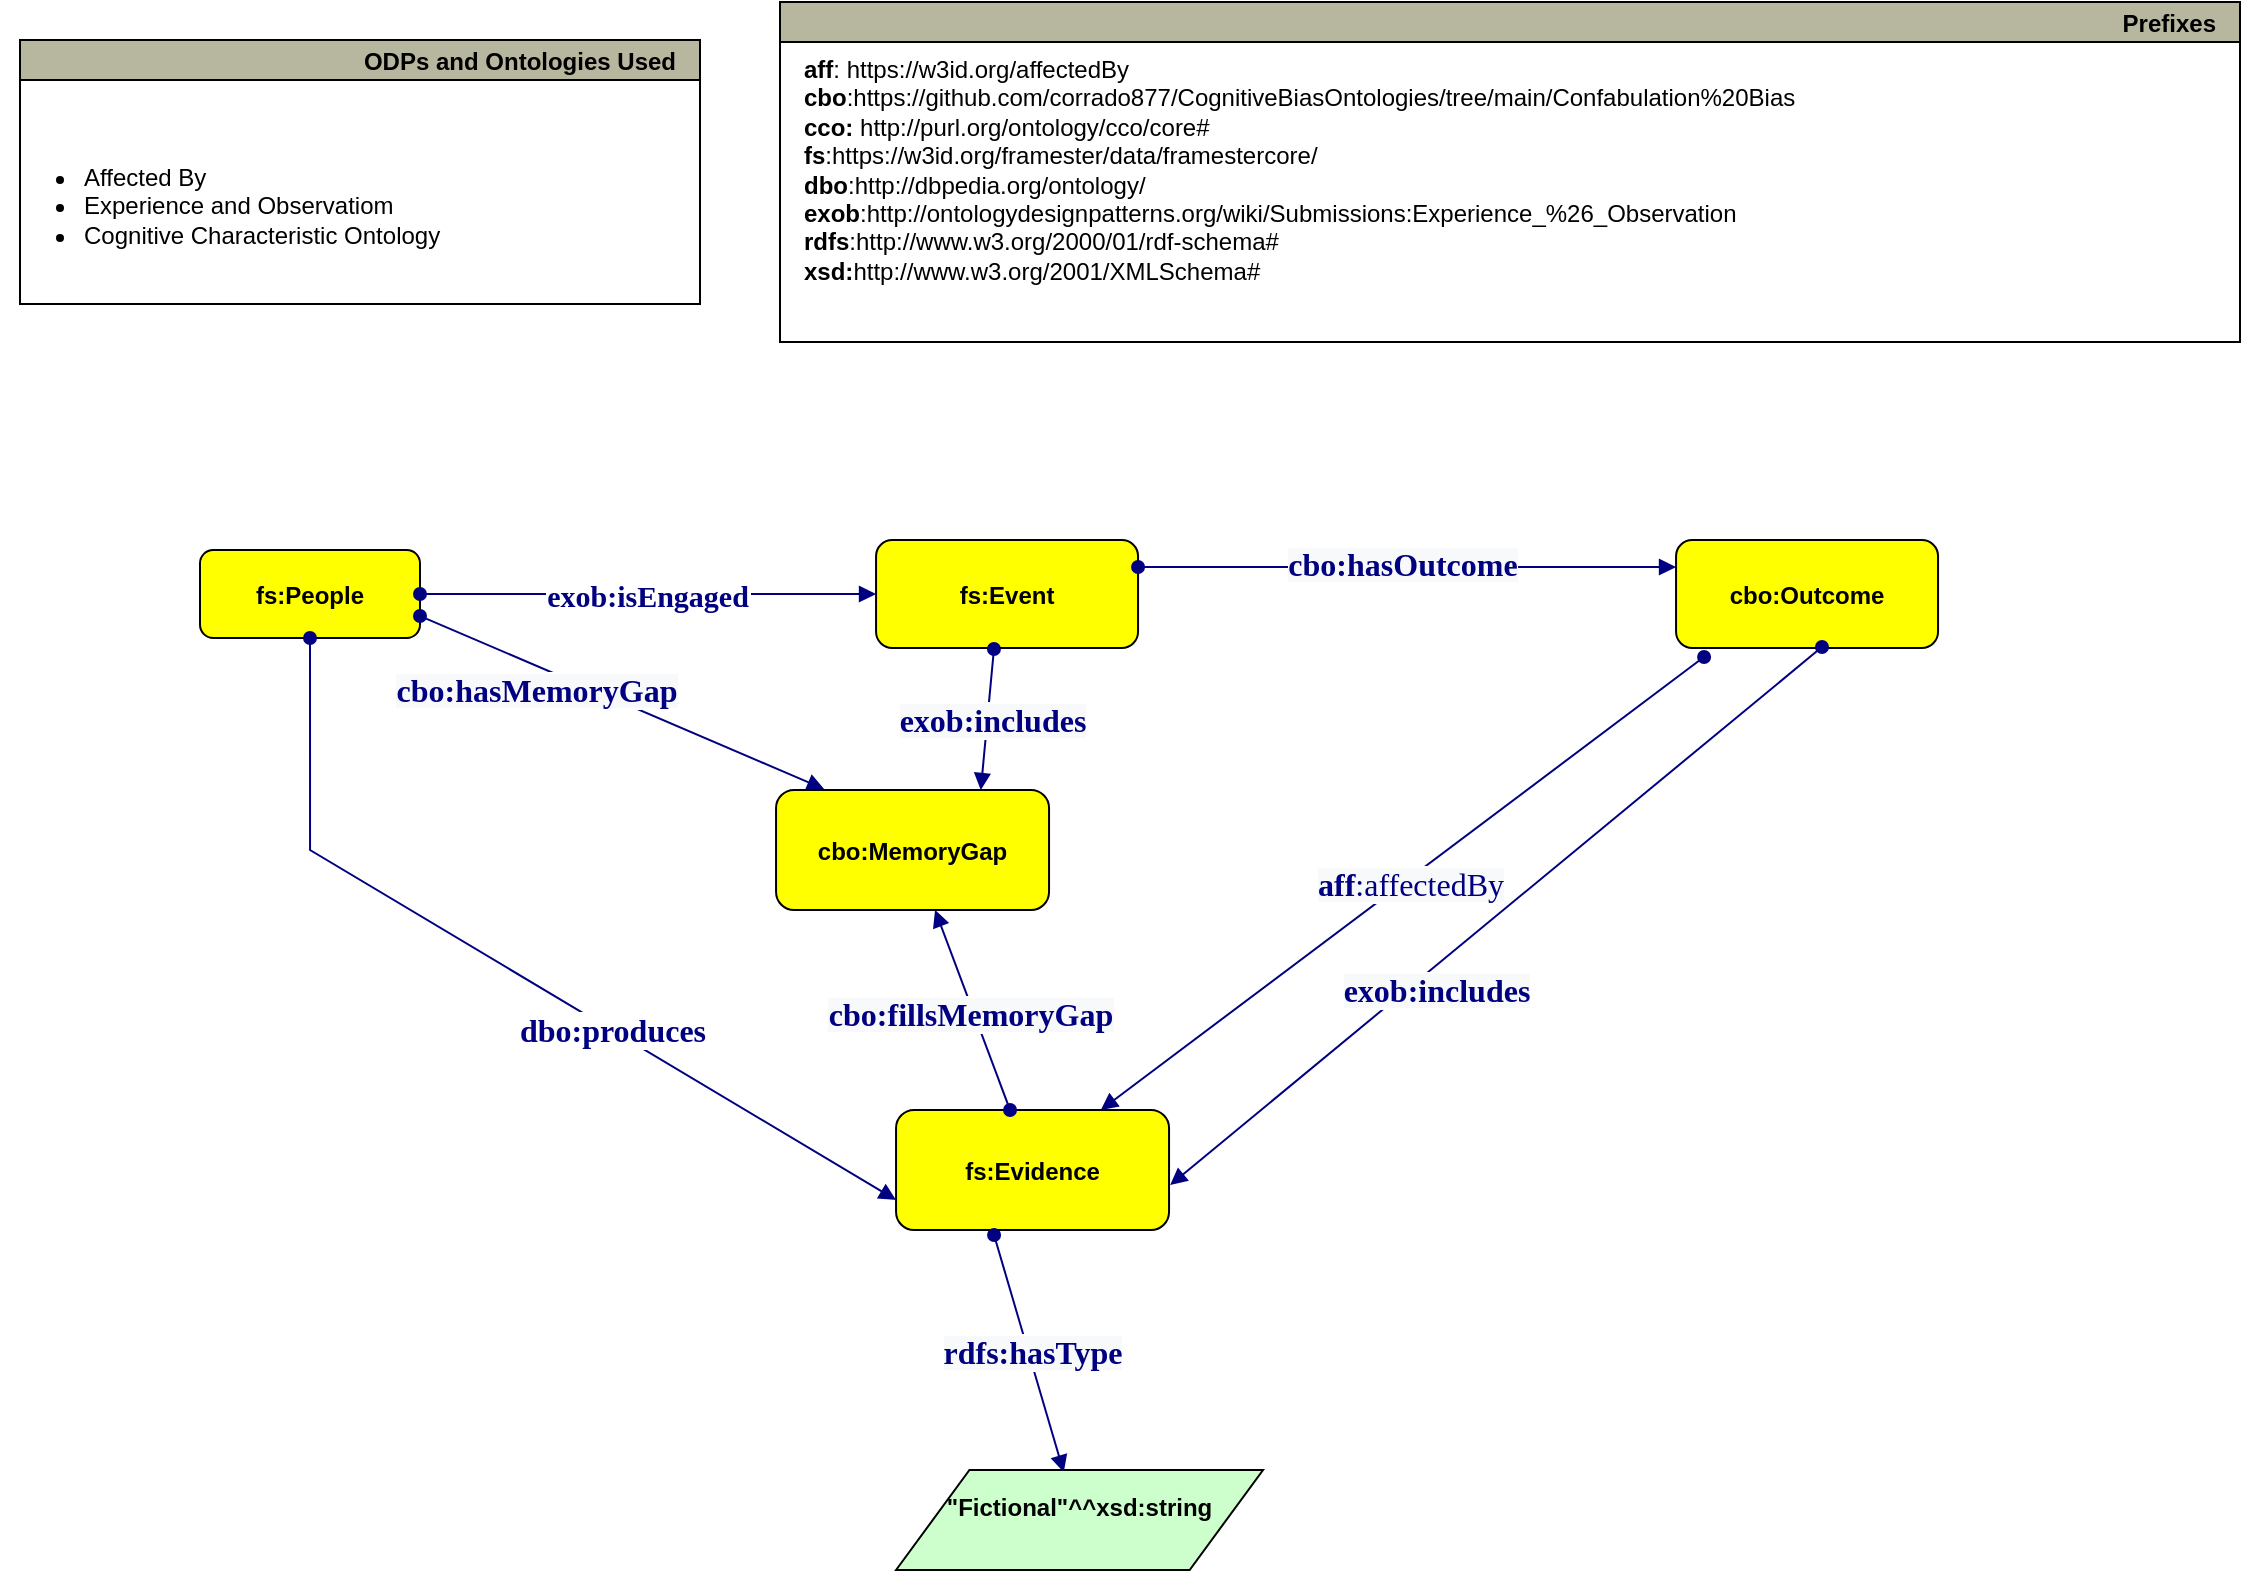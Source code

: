 <mxfile version="24.2.1" type="device">
  <diagram name="Pagina-1" id="0G4quoUfFxjJnNe_SFQl">
    <mxGraphModel dx="2074" dy="964" grid="1" gridSize="10" guides="1" tooltips="1" connect="1" arrows="1" fold="1" page="1" pageScale="1" pageWidth="4681" pageHeight="3300" math="0" shadow="0">
      <root>
        <mxCell id="0" />
        <mxCell id="1" parent="0" />
        <mxCell id="XtfrEUfdjqP_kEPiJ7kP-3" value="fs:Event" style="graphMlID=n4;shape=rect;rounded=1;arcsize=30;fillColor=#ffff00;strokeColor=#000000;strokeWidth=1.0;fontStyle=1" parent="1" vertex="1">
          <mxGeometry x="488.03" y="330" width="131" height="54" as="geometry" />
        </mxCell>
        <mxCell id="XtfrEUfdjqP_kEPiJ7kP-5" value="fs:Evidence" style="graphMlID=n4;shape=rect;rounded=1;arcsize=30;fillColor=#ffff00;strokeColor=#000000;strokeWidth=1.0;fontStyle=1" parent="1" vertex="1">
          <mxGeometry x="498.03" y="615" width="136.49" height="60" as="geometry" />
        </mxCell>
        <mxCell id="XtfrEUfdjqP_kEPiJ7kP-8" value="Prefixes" style="graphMlID=n0;shape=swimlane;startSize=20;fillColor=#b7b69e;strokeColor=#000000;strokeWidth=1.0;align=right;spacingRight=10;fontStyle=1" parent="1" vertex="1">
          <mxGeometry x="440" y="61" width="730" height="170" as="geometry">
            <mxRectangle x="-550" y="110" width="100" height="30" as="alternateBounds" />
          </mxGeometry>
        </mxCell>
        <UserObject label="&lt;b style=&quot;border-color: var(--border-color);&quot;&gt;aff&lt;/b&gt;:&amp;nbsp;https://w3id.org/affectedBy&amp;nbsp;&lt;br&gt;&lt;b&gt;cbo&lt;/b&gt;:https://github.com/corrado877/CognitiveBiasOntologies/tree/main/Confabulation%20Bias&lt;br&gt;&lt;b style=&quot;border-color: var(--border-color);&quot;&gt;cco:&amp;nbsp;&lt;/b&gt;http://purl.org/ontology/cco/core#&lt;br&gt;&lt;b&gt;fs&lt;/b&gt;:https://w3id.org/framester/data/framestercore/&lt;div&gt;&lt;b&gt;dbo&lt;/b&gt;:http://dbpedia.org/ontology/&lt;/div&gt;&lt;div&gt;&lt;b&gt;exob&lt;/b&gt;:http://ontologydesignpatterns.org/wiki/Submissions:Experience_%26_Observation&lt;br&gt;&lt;/div&gt;&lt;div&gt;&lt;b&gt;rdfs&lt;/b&gt;:http://www.w3.org/2000/01/rdf-schema#&lt;br&gt;&lt;b style=&quot;border-color: var(--border-color);&quot;&gt;xsd:&lt;/b&gt;&lt;span style=&quot;border-color: var(--border-color); background-color: initial;&quot;&gt;http://www.w3.org/2001/XMLSchema#&lt;/span&gt;&lt;/div&gt;" link="http://www.w3.org/2000/01/rdf-schema#" id="XtfrEUfdjqP_kEPiJ7kP-9">
          <mxCell style="text;whiteSpace=wrap;html=1;" parent="XtfrEUfdjqP_kEPiJ7kP-8" vertex="1">
            <mxGeometry x="10" y="20" width="690" height="180" as="geometry" />
          </mxCell>
        </UserObject>
        <mxCell id="XtfrEUfdjqP_kEPiJ7kP-10" value="ODPs and Ontologies Used" style="graphMlID=n0;shape=swimlane;startSize=20;fillColor=#b7b69e;strokeColor=#000000;strokeWidth=1.0;align=right;spacingRight=10;fontStyle=1" parent="1" vertex="1">
          <mxGeometry x="60" y="80" width="340" height="132" as="geometry" />
        </mxCell>
        <mxCell id="XtfrEUfdjqP_kEPiJ7kP-11" value="&lt;ul&gt;&lt;li&gt;Affected By&lt;/li&gt;&lt;li&gt;Experience and Observatiom&lt;/li&gt;&lt;li style=&quot;border-color: var(--border-color);&quot;&gt;Cognitive Characteristic Ontology&lt;/li&gt;&lt;/ul&gt;" style="text;html=1;strokeColor=none;fillColor=none;align=left;verticalAlign=middle;whiteSpace=wrap;rounded=0;" parent="XtfrEUfdjqP_kEPiJ7kP-10" vertex="1">
          <mxGeometry x="-10" y="12" width="270" height="142" as="geometry" />
        </mxCell>
        <mxCell id="XtfrEUfdjqP_kEPiJ7kP-12" value="fs:People" style="graphMlID=n4;shape=rect;rounded=1;arcsize=30;fillColor=#ffff00;strokeColor=#000000;strokeWidth=1.0;fontStyle=1" parent="1" vertex="1">
          <mxGeometry x="150" y="335" width="110" height="44" as="geometry" />
        </mxCell>
        <mxCell id="XtfrEUfdjqP_kEPiJ7kP-21" value="" style="graphMlID=e0;rounded=0;endArrow=block;strokeColor=#000080;strokeWidth=1.0;startArrow=oval;startFill=1;endFill=1;exitX=1;exitY=0.25;exitDx=0;exitDy=0;entryX=0;entryY=0.25;entryDx=0;entryDy=0;" parent="1" source="XtfrEUfdjqP_kEPiJ7kP-3" target="Okxn1Kt1UNBhTsFmlB15-3" edge="1">
          <mxGeometry relative="1" as="geometry">
            <mxPoint x="678.03" y="335" as="sourcePoint" />
            <mxPoint x="878.03" y="345" as="targetPoint" />
          </mxGeometry>
        </mxCell>
        <mxCell id="XtfrEUfdjqP_kEPiJ7kP-22" value="&lt;font face=&quot;dialog&quot; color=&quot;#000080&quot;&gt;&lt;span style=&quot;font-size: 16px; background-color: rgb(248, 249, 250);&quot;&gt;&lt;b&gt;cbo:hasOutcome&lt;/b&gt;&lt;/span&gt;&lt;/font&gt;" style="text;html=1;align=center;verticalAlign=middle;resizable=0;points=[];labelBackgroundColor=#ffffff;" parent="XtfrEUfdjqP_kEPiJ7kP-21" vertex="1" connectable="0">
          <mxGeometry x="-0.017" y="2" relative="1" as="geometry">
            <mxPoint as="offset" />
          </mxGeometry>
        </mxCell>
        <mxCell id="XtfrEUfdjqP_kEPiJ7kP-25" value="" style="graphMlID=e0;rounded=0;endArrow=block;strokeColor=#000080;strokeWidth=1.0;startArrow=oval;startFill=1;endFill=1;exitX=1;exitY=0.75;exitDx=0;exitDy=0;entryX=0.176;entryY=-0.008;entryDx=0;entryDy=0;entryPerimeter=0;" parent="1" source="XtfrEUfdjqP_kEPiJ7kP-12" target="Okxn1Kt1UNBhTsFmlB15-10" edge="1">
          <mxGeometry relative="1" as="geometry">
            <mxPoint x="378.03" y="415.082" as="sourcePoint" />
            <mxPoint x="388.03" y="445" as="targetPoint" />
          </mxGeometry>
        </mxCell>
        <mxCell id="XtfrEUfdjqP_kEPiJ7kP-27" value="exob:isEngaged" style="graphMlID=e0;rounded=0;endArrow=block;strokeColor=#000080;strokeWidth=1.0;startArrow=oval;startFill=1;endFill=1;fontFamily=Times New Roman;fontSize=15;fontColor=#000080;fontStyle=1;exitX=1;exitY=0.5;exitDx=0;exitDy=0;entryX=0;entryY=0.5;entryDx=0;entryDy=0;" parent="1" source="XtfrEUfdjqP_kEPiJ7kP-12" target="XtfrEUfdjqP_kEPiJ7kP-3" edge="1">
          <mxGeometry relative="1" as="geometry">
            <mxPoint x="490" y="357" as="sourcePoint" />
            <mxPoint x="300" y="280" as="targetPoint" />
            <Array as="points">
              <mxPoint x="410" y="357" />
            </Array>
          </mxGeometry>
        </mxCell>
        <mxCell id="XtfrEUfdjqP_kEPiJ7kP-33" value="" style="graphMlID=e0;rounded=0;endArrow=block;strokeColor=#000080;strokeWidth=1.0;startArrow=oval;startFill=1;endFill=1;entryX=0.75;entryY=0;entryDx=0;entryDy=0;exitX=0.107;exitY=1.083;exitDx=0;exitDy=0;exitPerimeter=0;" parent="1" source="Okxn1Kt1UNBhTsFmlB15-3" target="XtfrEUfdjqP_kEPiJ7kP-5" edge="1">
          <mxGeometry relative="1" as="geometry">
            <mxPoint x="598.03" y="385" as="sourcePoint" />
            <mxPoint x="532.53" y="445" as="targetPoint" />
          </mxGeometry>
        </mxCell>
        <mxCell id="XtfrEUfdjqP_kEPiJ7kP-34" value="&lt;span style=&quot;color: rgb(0 , 0 , 128) ; font-family: &amp;quot;dialog&amp;quot; ; font-size: 16px ; background-color: rgb(248 , 249 , 250)&quot;&gt;&lt;b&gt;aff&lt;/b&gt;:affectedBy&lt;/span&gt;" style="text;html=1;align=center;verticalAlign=middle;resizable=0;points=[];labelBackgroundColor=#ffffff;" parent="XtfrEUfdjqP_kEPiJ7kP-33" vertex="1" connectable="0">
          <mxGeometry x="-0.017" y="2" relative="1" as="geometry">
            <mxPoint as="offset" />
          </mxGeometry>
        </mxCell>
        <mxCell id="Okxn1Kt1UNBhTsFmlB15-3" value="cbo:Outcome" style="graphMlID=n4;shape=rect;rounded=1;arcsize=30;fillColor=#ffff00;strokeColor=#000000;strokeWidth=1.0;fontStyle=1" parent="1" vertex="1">
          <mxGeometry x="888.03" y="330" width="131" height="54" as="geometry" />
        </mxCell>
        <mxCell id="Okxn1Kt1UNBhTsFmlB15-4" value="&lt;font face=&quot;dialog&quot; color=&quot;#000080&quot;&gt;&lt;span style=&quot;font-size: 16px; background-color: rgb(248, 249, 250);&quot;&gt;&lt;b&gt;cbo:hasMemoryGap&lt;/b&gt;&lt;/span&gt;&lt;/font&gt;" style="text;html=1;align=center;verticalAlign=middle;resizable=0;points=[];labelBackgroundColor=#ffffff;" parent="1" vertex="1" connectable="0">
          <mxGeometry x="318.03" y="405" as="geometry" />
        </mxCell>
        <mxCell id="Okxn1Kt1UNBhTsFmlB15-5" value="" style="graphMlID=e0;rounded=0;endArrow=block;strokeColor=#000080;strokeWidth=1.0;startArrow=oval;startFill=1;endFill=1;exitX=0.5;exitY=1;exitDx=0;exitDy=0;entryX=0;entryY=0.75;entryDx=0;entryDy=0;" parent="1" source="XtfrEUfdjqP_kEPiJ7kP-12" target="XtfrEUfdjqP_kEPiJ7kP-5" edge="1">
          <mxGeometry relative="1" as="geometry">
            <mxPoint x="270.03" y="378" as="sourcePoint" />
            <mxPoint x="498.03" y="485" as="targetPoint" />
            <Array as="points">
              <mxPoint x="205.03" y="485" />
            </Array>
          </mxGeometry>
        </mxCell>
        <mxCell id="Okxn1Kt1UNBhTsFmlB15-6" value="&lt;font color=&quot;#000080&quot; style=&quot;font-size: 16px;&quot; face=&quot;Times New Roman&quot;&gt;&lt;b&gt;dbo:produces&lt;/b&gt;&lt;/font&gt;" style="edgeLabel;html=1;align=center;verticalAlign=middle;resizable=0;points=[];" parent="Okxn1Kt1UNBhTsFmlB15-5" vertex="1" connectable="0">
          <mxGeometry x="0.258" relative="1" as="geometry">
            <mxPoint as="offset" />
          </mxGeometry>
        </mxCell>
        <mxCell id="Okxn1Kt1UNBhTsFmlB15-8" value="" style="graphMlID=e0;rounded=0;endArrow=block;strokeColor=#000080;strokeWidth=1.0;startArrow=oval;startFill=1;endFill=1;exitX=0.557;exitY=0.991;exitDx=0;exitDy=0;entryX=1.004;entryY=0.625;entryDx=0;entryDy=0;entryPerimeter=0;exitPerimeter=0;" parent="1" source="Okxn1Kt1UNBhTsFmlB15-3" target="XtfrEUfdjqP_kEPiJ7kP-5" edge="1">
          <mxGeometry relative="1" as="geometry">
            <mxPoint x="629.03" y="354" as="sourcePoint" />
            <mxPoint x="898.03" y="354" as="targetPoint" />
          </mxGeometry>
        </mxCell>
        <mxCell id="Okxn1Kt1UNBhTsFmlB15-9" value="&lt;font face=&quot;dialog&quot; color=&quot;#000080&quot;&gt;&lt;span style=&quot;font-size: 16px; background-color: rgb(248, 249, 250);&quot;&gt;&lt;b&gt;exob:includes&lt;/b&gt;&lt;/span&gt;&lt;/font&gt;" style="text;html=1;align=center;verticalAlign=middle;resizable=0;points=[];labelBackgroundColor=#ffffff;" parent="Okxn1Kt1UNBhTsFmlB15-8" vertex="1" connectable="0">
          <mxGeometry x="-0.017" y="2" relative="1" as="geometry">
            <mxPoint x="-34" y="38" as="offset" />
          </mxGeometry>
        </mxCell>
        <mxCell id="Okxn1Kt1UNBhTsFmlB15-10" value="cbo:MemoryGap" style="graphMlID=n4;shape=rect;rounded=1;arcsize=30;fillColor=#ffff00;strokeColor=#000000;strokeWidth=1.0;fontStyle=1" parent="1" vertex="1">
          <mxGeometry x="438.03" y="455" width="136.49" height="60" as="geometry" />
        </mxCell>
        <mxCell id="Okxn1Kt1UNBhTsFmlB15-11" value="" style="graphMlID=e0;rounded=0;endArrow=block;strokeColor=#000080;strokeWidth=1.0;startArrow=oval;startFill=1;endFill=1;exitX=0.45;exitY=1.009;exitDx=0;exitDy=0;entryX=0.75;entryY=0;entryDx=0;entryDy=0;exitPerimeter=0;" parent="1" source="XtfrEUfdjqP_kEPiJ7kP-3" target="Okxn1Kt1UNBhTsFmlB15-10" edge="1">
          <mxGeometry relative="1" as="geometry">
            <mxPoint x="971.03" y="394" as="sourcePoint" />
            <mxPoint x="645.03" y="663" as="targetPoint" />
          </mxGeometry>
        </mxCell>
        <mxCell id="Okxn1Kt1UNBhTsFmlB15-12" value="&lt;font face=&quot;dialog&quot; color=&quot;#000080&quot;&gt;&lt;span style=&quot;font-size: 16px; background-color: rgb(248, 249, 250);&quot;&gt;&lt;b&gt;exob:includes&lt;/b&gt;&lt;/span&gt;&lt;/font&gt;" style="text;html=1;align=center;verticalAlign=middle;resizable=0;points=[];labelBackgroundColor=#ffffff;" parent="Okxn1Kt1UNBhTsFmlB15-11" vertex="1" connectable="0">
          <mxGeometry x="-0.017" y="2" relative="1" as="geometry">
            <mxPoint as="offset" />
          </mxGeometry>
        </mxCell>
        <mxCell id="Okxn1Kt1UNBhTsFmlB15-13" value="" style="graphMlID=e0;rounded=0;endArrow=block;strokeColor=#000080;strokeWidth=1.0;startArrow=oval;startFill=1;endFill=1;" parent="1" source="XtfrEUfdjqP_kEPiJ7kP-5" target="Okxn1Kt1UNBhTsFmlB15-10" edge="1">
          <mxGeometry relative="1" as="geometry">
            <mxPoint x="557.03" y="394" as="sourcePoint" />
            <mxPoint x="550" y="540" as="targetPoint" />
          </mxGeometry>
        </mxCell>
        <mxCell id="Okxn1Kt1UNBhTsFmlB15-14" value="&lt;font face=&quot;dialog&quot; color=&quot;#000080&quot;&gt;&lt;span style=&quot;font-size: 16px; background-color: rgb(248, 249, 250);&quot;&gt;&lt;b&gt;cbo:fillsMemoryGap&lt;/b&gt;&lt;/span&gt;&lt;/font&gt;" style="text;html=1;align=center;verticalAlign=middle;resizable=0;points=[];labelBackgroundColor=#ffffff;" parent="Okxn1Kt1UNBhTsFmlB15-13" vertex="1" connectable="0">
          <mxGeometry x="-0.017" y="2" relative="1" as="geometry">
            <mxPoint as="offset" />
          </mxGeometry>
        </mxCell>
        <mxCell id="Okxn1Kt1UNBhTsFmlB15-15" value="" style="graphMlID=e0;rounded=0;endArrow=block;strokeColor=#000080;strokeWidth=1.0;startArrow=oval;startFill=1;endFill=1;exitX=0.359;exitY=1.042;exitDx=0;exitDy=0;exitPerimeter=0;entryX=0.457;entryY=0.023;entryDx=0;entryDy=0;entryPerimeter=0;" parent="1" source="XtfrEUfdjqP_kEPiJ7kP-5" target="Okxn1Kt1UNBhTsFmlB15-18" edge="1">
          <mxGeometry relative="1" as="geometry">
            <mxPoint x="516.03" y="525" as="sourcePoint" />
            <mxPoint x="547.03" y="765" as="targetPoint" />
          </mxGeometry>
        </mxCell>
        <mxCell id="Okxn1Kt1UNBhTsFmlB15-16" value="&lt;font face=&quot;dialog&quot; color=&quot;#000080&quot;&gt;&lt;span style=&quot;font-size: 16px; background-color: rgb(248, 249, 250);&quot;&gt;&lt;b&gt;rdfs:hasType&lt;/b&gt;&lt;/span&gt;&lt;/font&gt;" style="text;html=1;align=center;verticalAlign=middle;resizable=0;points=[];labelBackgroundColor=#ffffff;" parent="Okxn1Kt1UNBhTsFmlB15-15" vertex="1" connectable="0">
          <mxGeometry x="-0.017" y="2" relative="1" as="geometry">
            <mxPoint as="offset" />
          </mxGeometry>
        </mxCell>
        <mxCell id="Okxn1Kt1UNBhTsFmlB15-18" value="&quot;Fictional&quot;^^xsd:string&#xa;" style="graphMlID=n6;shape=parallelogram;fillColor=#ccffcc;strokeColor=#000000;strokeWidth=1.0;fontStyle=1" parent="1" vertex="1">
          <mxGeometry x="498.03" y="795" width="183.49" height="50" as="geometry" />
        </mxCell>
      </root>
    </mxGraphModel>
  </diagram>
</mxfile>
